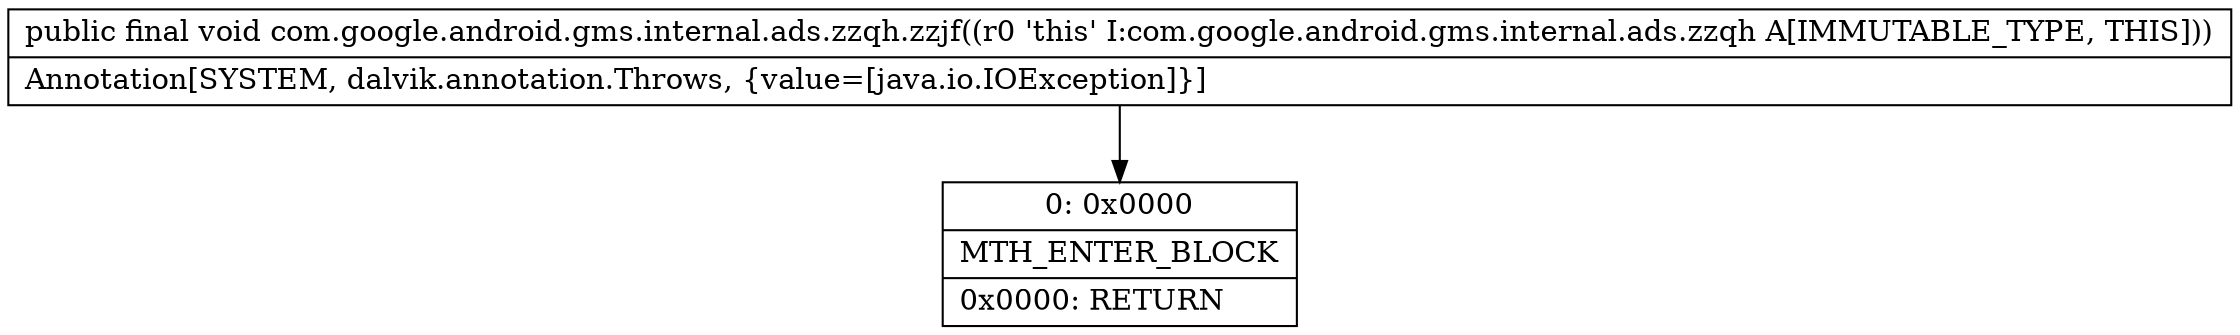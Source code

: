 digraph "CFG forcom.google.android.gms.internal.ads.zzqh.zzjf()V" {
Node_0 [shape=record,label="{0\:\ 0x0000|MTH_ENTER_BLOCK\l|0x0000: RETURN   \l}"];
MethodNode[shape=record,label="{public final void com.google.android.gms.internal.ads.zzqh.zzjf((r0 'this' I:com.google.android.gms.internal.ads.zzqh A[IMMUTABLE_TYPE, THIS]))  | Annotation[SYSTEM, dalvik.annotation.Throws, \{value=[java.io.IOException]\}]\l}"];
MethodNode -> Node_0;
}

